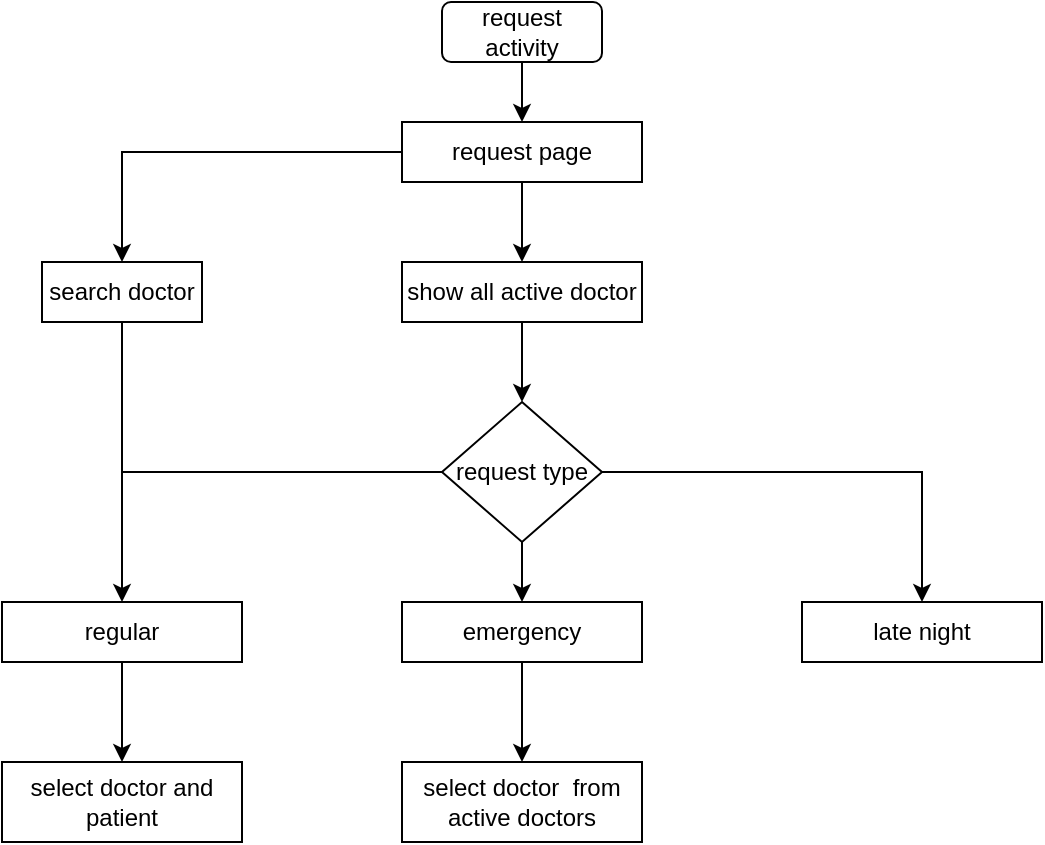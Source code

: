<mxfile version="20.8.5" type="github">
  <diagram id="C5RBs43oDa-KdzZeNtuy" name="Page-1">
    <mxGraphModel dx="1434" dy="800" grid="1" gridSize="10" guides="1" tooltips="1" connect="1" arrows="1" fold="1" page="1" pageScale="1" pageWidth="827" pageHeight="1169" math="0" shadow="0">
      <root>
        <mxCell id="WIyWlLk6GJQsqaUBKTNV-0" />
        <mxCell id="WIyWlLk6GJQsqaUBKTNV-1" parent="WIyWlLk6GJQsqaUBKTNV-0" />
        <mxCell id="nQeolu39O7KRunp5My-d-2" value="" style="edgeStyle=orthogonalEdgeStyle;rounded=0;orthogonalLoop=1;jettySize=auto;html=1;" edge="1" parent="WIyWlLk6GJQsqaUBKTNV-1" source="nQeolu39O7KRunp5My-d-0" target="nQeolu39O7KRunp5My-d-1">
          <mxGeometry relative="1" as="geometry" />
        </mxCell>
        <mxCell id="nQeolu39O7KRunp5My-d-0" value="request activity" style="rounded=1;whiteSpace=wrap;html=1;" vertex="1" parent="WIyWlLk6GJQsqaUBKTNV-1">
          <mxGeometry x="380" y="100" width="80" height="30" as="geometry" />
        </mxCell>
        <mxCell id="nQeolu39O7KRunp5My-d-9" style="edgeStyle=orthogonalEdgeStyle;rounded=0;orthogonalLoop=1;jettySize=auto;html=1;exitX=0.5;exitY=1;exitDx=0;exitDy=0;entryX=0.5;entryY=0;entryDx=0;entryDy=0;" edge="1" parent="WIyWlLk6GJQsqaUBKTNV-1" source="nQeolu39O7KRunp5My-d-1" target="nQeolu39O7KRunp5My-d-3">
          <mxGeometry relative="1" as="geometry" />
        </mxCell>
        <mxCell id="nQeolu39O7KRunp5My-d-18" style="edgeStyle=orthogonalEdgeStyle;rounded=0;orthogonalLoop=1;jettySize=auto;html=1;entryX=0.5;entryY=0;entryDx=0;entryDy=0;" edge="1" parent="WIyWlLk6GJQsqaUBKTNV-1" source="nQeolu39O7KRunp5My-d-1" target="nQeolu39O7KRunp5My-d-17">
          <mxGeometry relative="1" as="geometry" />
        </mxCell>
        <mxCell id="nQeolu39O7KRunp5My-d-1" value="request page" style="rounded=0;whiteSpace=wrap;html=1;" vertex="1" parent="WIyWlLk6GJQsqaUBKTNV-1">
          <mxGeometry x="360" y="160" width="120" height="30" as="geometry" />
        </mxCell>
        <mxCell id="nQeolu39O7KRunp5My-d-10" style="edgeStyle=orthogonalEdgeStyle;rounded=0;orthogonalLoop=1;jettySize=auto;html=1;exitX=0.5;exitY=1;exitDx=0;exitDy=0;entryX=0.5;entryY=0;entryDx=0;entryDy=0;" edge="1" parent="WIyWlLk6GJQsqaUBKTNV-1" source="nQeolu39O7KRunp5My-d-3" target="nQeolu39O7KRunp5My-d-5">
          <mxGeometry relative="1" as="geometry" />
        </mxCell>
        <mxCell id="nQeolu39O7KRunp5My-d-3" value="show all active doctor" style="rounded=0;whiteSpace=wrap;html=1;" vertex="1" parent="WIyWlLk6GJQsqaUBKTNV-1">
          <mxGeometry x="360" y="230" width="120" height="30" as="geometry" />
        </mxCell>
        <mxCell id="nQeolu39O7KRunp5My-d-16" value="" style="edgeStyle=orthogonalEdgeStyle;rounded=0;orthogonalLoop=1;jettySize=auto;html=1;" edge="1" parent="WIyWlLk6GJQsqaUBKTNV-1" source="nQeolu39O7KRunp5My-d-4" target="nQeolu39O7KRunp5My-d-15">
          <mxGeometry relative="1" as="geometry" />
        </mxCell>
        <mxCell id="nQeolu39O7KRunp5My-d-4" value="emergency" style="rounded=0;whiteSpace=wrap;html=1;" vertex="1" parent="WIyWlLk6GJQsqaUBKTNV-1">
          <mxGeometry x="360" y="400" width="120" height="30" as="geometry" />
        </mxCell>
        <mxCell id="nQeolu39O7KRunp5My-d-11" style="edgeStyle=orthogonalEdgeStyle;rounded=0;orthogonalLoop=1;jettySize=auto;html=1;entryX=0.5;entryY=0;entryDx=0;entryDy=0;" edge="1" parent="WIyWlLk6GJQsqaUBKTNV-1" source="nQeolu39O7KRunp5My-d-5" target="nQeolu39O7KRunp5My-d-6">
          <mxGeometry relative="1" as="geometry" />
        </mxCell>
        <mxCell id="nQeolu39O7KRunp5My-d-13" style="edgeStyle=orthogonalEdgeStyle;rounded=0;orthogonalLoop=1;jettySize=auto;html=1;entryX=0.5;entryY=0;entryDx=0;entryDy=0;" edge="1" parent="WIyWlLk6GJQsqaUBKTNV-1" source="nQeolu39O7KRunp5My-d-5" target="nQeolu39O7KRunp5My-d-7">
          <mxGeometry relative="1" as="geometry">
            <Array as="points">
              <mxPoint x="220" y="335" />
            </Array>
          </mxGeometry>
        </mxCell>
        <mxCell id="nQeolu39O7KRunp5My-d-14" style="edgeStyle=orthogonalEdgeStyle;rounded=0;orthogonalLoop=1;jettySize=auto;html=1;exitX=0.5;exitY=1;exitDx=0;exitDy=0;entryX=0.5;entryY=0;entryDx=0;entryDy=0;" edge="1" parent="WIyWlLk6GJQsqaUBKTNV-1" source="nQeolu39O7KRunp5My-d-5" target="nQeolu39O7KRunp5My-d-4">
          <mxGeometry relative="1" as="geometry" />
        </mxCell>
        <mxCell id="nQeolu39O7KRunp5My-d-5" value="request type" style="rhombus;whiteSpace=wrap;html=1;" vertex="1" parent="WIyWlLk6GJQsqaUBKTNV-1">
          <mxGeometry x="380" y="300" width="80" height="70" as="geometry" />
        </mxCell>
        <mxCell id="nQeolu39O7KRunp5My-d-6" value="late night" style="rounded=0;whiteSpace=wrap;html=1;" vertex="1" parent="WIyWlLk6GJQsqaUBKTNV-1">
          <mxGeometry x="560" y="400" width="120" height="30" as="geometry" />
        </mxCell>
        <mxCell id="nQeolu39O7KRunp5My-d-24" style="edgeStyle=orthogonalEdgeStyle;rounded=0;orthogonalLoop=1;jettySize=auto;html=1;entryX=0.5;entryY=0;entryDx=0;entryDy=0;" edge="1" parent="WIyWlLk6GJQsqaUBKTNV-1" source="nQeolu39O7KRunp5My-d-7" target="nQeolu39O7KRunp5My-d-23">
          <mxGeometry relative="1" as="geometry" />
        </mxCell>
        <mxCell id="nQeolu39O7KRunp5My-d-7" value="regular" style="rounded=0;whiteSpace=wrap;html=1;" vertex="1" parent="WIyWlLk6GJQsqaUBKTNV-1">
          <mxGeometry x="160" y="400" width="120" height="30" as="geometry" />
        </mxCell>
        <mxCell id="nQeolu39O7KRunp5My-d-15" value="select doctor&amp;nbsp; from active doctors" style="rounded=0;whiteSpace=wrap;html=1;" vertex="1" parent="WIyWlLk6GJQsqaUBKTNV-1">
          <mxGeometry x="360" y="480" width="120" height="40" as="geometry" />
        </mxCell>
        <mxCell id="nQeolu39O7KRunp5My-d-17" value="search doctor" style="rounded=0;whiteSpace=wrap;html=1;" vertex="1" parent="WIyWlLk6GJQsqaUBKTNV-1">
          <mxGeometry x="180" y="230" width="80" height="30" as="geometry" />
        </mxCell>
        <mxCell id="nQeolu39O7KRunp5My-d-22" value="" style="endArrow=none;html=1;rounded=0;entryX=0.5;entryY=1;entryDx=0;entryDy=0;" edge="1" parent="WIyWlLk6GJQsqaUBKTNV-1" target="nQeolu39O7KRunp5My-d-17">
          <mxGeometry width="50" height="50" relative="1" as="geometry">
            <mxPoint x="220" y="340" as="sourcePoint" />
            <mxPoint x="220" y="290" as="targetPoint" />
          </mxGeometry>
        </mxCell>
        <mxCell id="nQeolu39O7KRunp5My-d-23" value="select doctor and patient" style="rounded=0;whiteSpace=wrap;html=1;" vertex="1" parent="WIyWlLk6GJQsqaUBKTNV-1">
          <mxGeometry x="160" y="480" width="120" height="40" as="geometry" />
        </mxCell>
      </root>
    </mxGraphModel>
  </diagram>
</mxfile>
